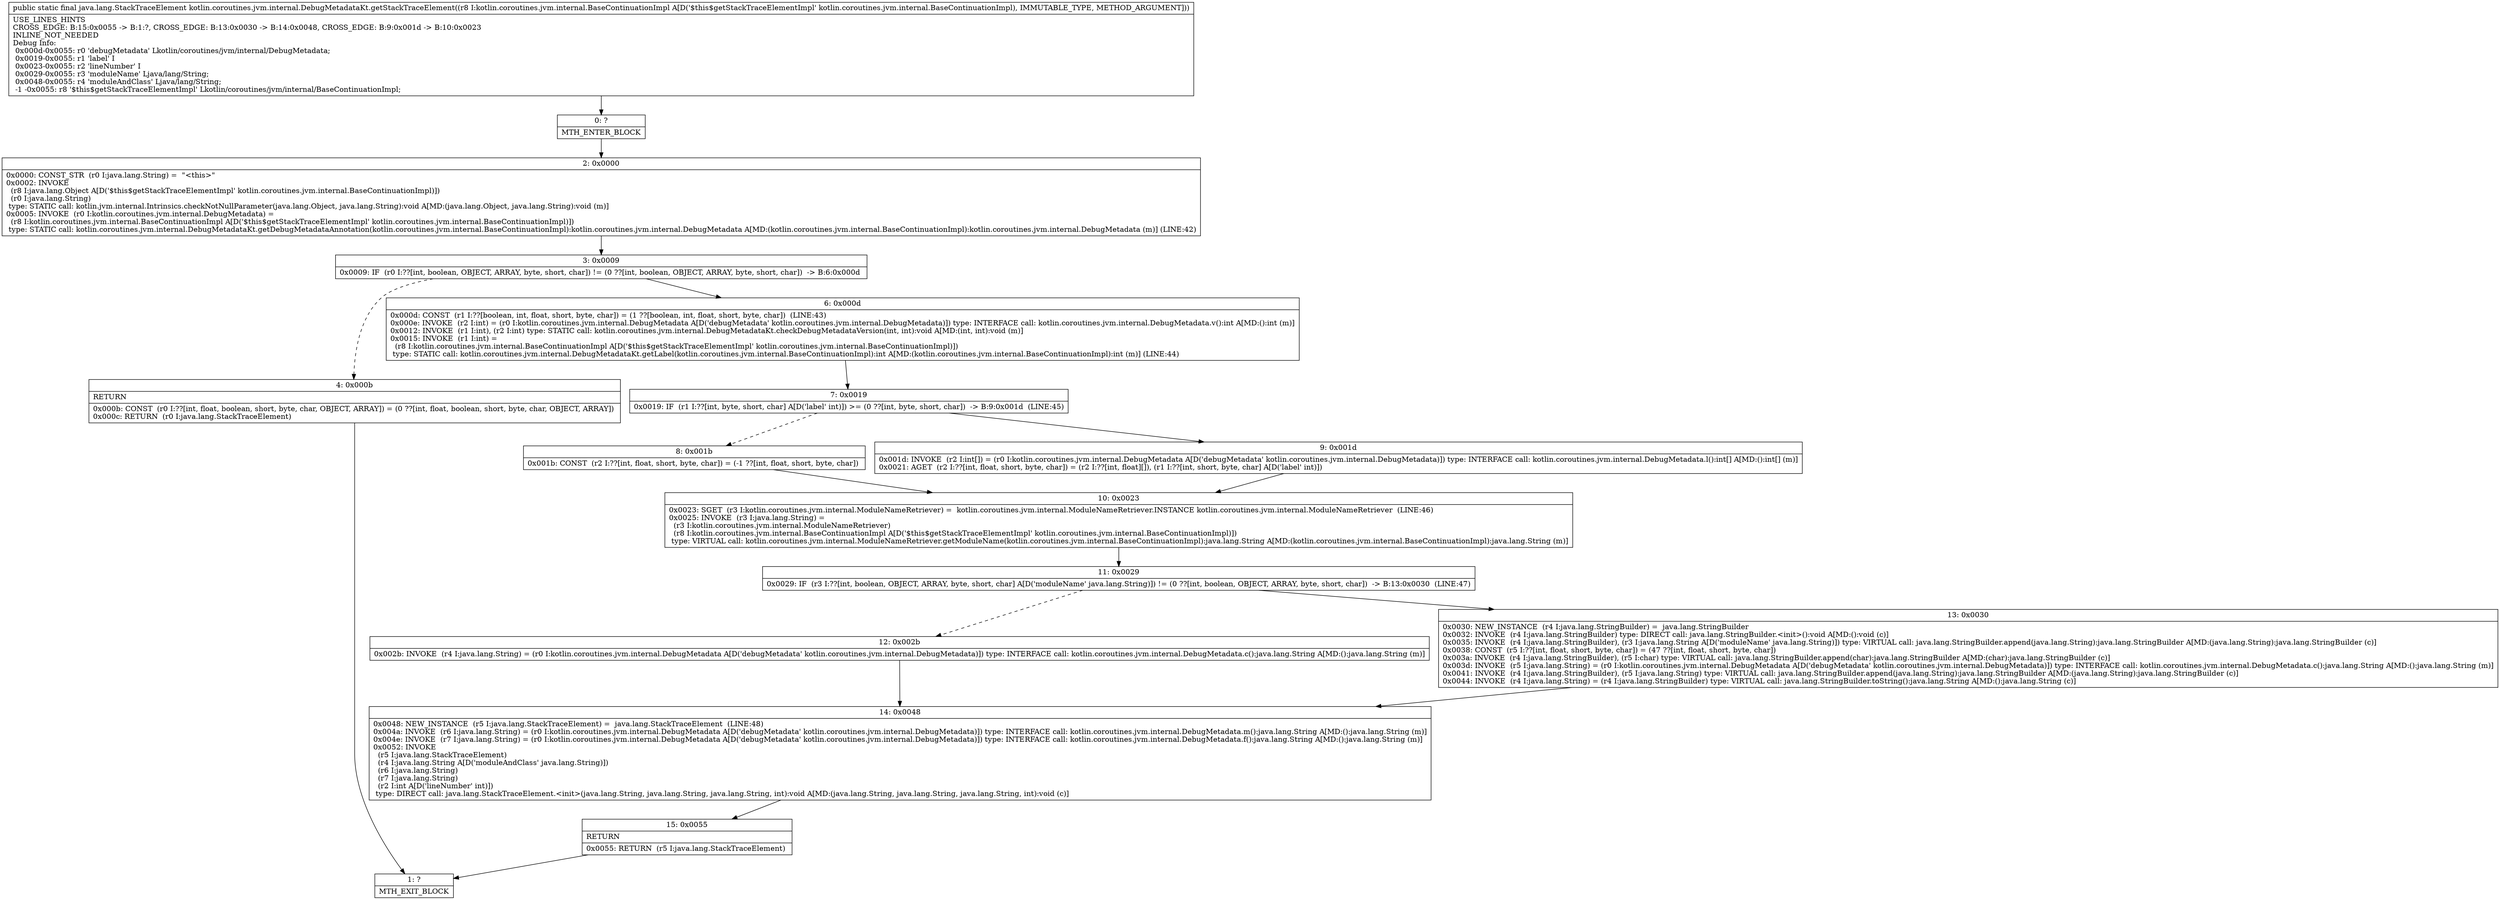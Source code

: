 digraph "CFG forkotlin.coroutines.jvm.internal.DebugMetadataKt.getStackTraceElement(Lkotlin\/coroutines\/jvm\/internal\/BaseContinuationImpl;)Ljava\/lang\/StackTraceElement;" {
Node_0 [shape=record,label="{0\:\ ?|MTH_ENTER_BLOCK\l}"];
Node_2 [shape=record,label="{2\:\ 0x0000|0x0000: CONST_STR  (r0 I:java.lang.String) =  \"\<this\>\" \l0x0002: INVOKE  \l  (r8 I:java.lang.Object A[D('$this$getStackTraceElementImpl' kotlin.coroutines.jvm.internal.BaseContinuationImpl)])\l  (r0 I:java.lang.String)\l type: STATIC call: kotlin.jvm.internal.Intrinsics.checkNotNullParameter(java.lang.Object, java.lang.String):void A[MD:(java.lang.Object, java.lang.String):void (m)]\l0x0005: INVOKE  (r0 I:kotlin.coroutines.jvm.internal.DebugMetadata) = \l  (r8 I:kotlin.coroutines.jvm.internal.BaseContinuationImpl A[D('$this$getStackTraceElementImpl' kotlin.coroutines.jvm.internal.BaseContinuationImpl)])\l type: STATIC call: kotlin.coroutines.jvm.internal.DebugMetadataKt.getDebugMetadataAnnotation(kotlin.coroutines.jvm.internal.BaseContinuationImpl):kotlin.coroutines.jvm.internal.DebugMetadata A[MD:(kotlin.coroutines.jvm.internal.BaseContinuationImpl):kotlin.coroutines.jvm.internal.DebugMetadata (m)] (LINE:42)\l}"];
Node_3 [shape=record,label="{3\:\ 0x0009|0x0009: IF  (r0 I:??[int, boolean, OBJECT, ARRAY, byte, short, char]) != (0 ??[int, boolean, OBJECT, ARRAY, byte, short, char])  \-\> B:6:0x000d \l}"];
Node_4 [shape=record,label="{4\:\ 0x000b|RETURN\l|0x000b: CONST  (r0 I:??[int, float, boolean, short, byte, char, OBJECT, ARRAY]) = (0 ??[int, float, boolean, short, byte, char, OBJECT, ARRAY]) \l0x000c: RETURN  (r0 I:java.lang.StackTraceElement) \l}"];
Node_1 [shape=record,label="{1\:\ ?|MTH_EXIT_BLOCK\l}"];
Node_6 [shape=record,label="{6\:\ 0x000d|0x000d: CONST  (r1 I:??[boolean, int, float, short, byte, char]) = (1 ??[boolean, int, float, short, byte, char])  (LINE:43)\l0x000e: INVOKE  (r2 I:int) = (r0 I:kotlin.coroutines.jvm.internal.DebugMetadata A[D('debugMetadata' kotlin.coroutines.jvm.internal.DebugMetadata)]) type: INTERFACE call: kotlin.coroutines.jvm.internal.DebugMetadata.v():int A[MD:():int (m)]\l0x0012: INVOKE  (r1 I:int), (r2 I:int) type: STATIC call: kotlin.coroutines.jvm.internal.DebugMetadataKt.checkDebugMetadataVersion(int, int):void A[MD:(int, int):void (m)]\l0x0015: INVOKE  (r1 I:int) = \l  (r8 I:kotlin.coroutines.jvm.internal.BaseContinuationImpl A[D('$this$getStackTraceElementImpl' kotlin.coroutines.jvm.internal.BaseContinuationImpl)])\l type: STATIC call: kotlin.coroutines.jvm.internal.DebugMetadataKt.getLabel(kotlin.coroutines.jvm.internal.BaseContinuationImpl):int A[MD:(kotlin.coroutines.jvm.internal.BaseContinuationImpl):int (m)] (LINE:44)\l}"];
Node_7 [shape=record,label="{7\:\ 0x0019|0x0019: IF  (r1 I:??[int, byte, short, char] A[D('label' int)]) \>= (0 ??[int, byte, short, char])  \-\> B:9:0x001d  (LINE:45)\l}"];
Node_8 [shape=record,label="{8\:\ 0x001b|0x001b: CONST  (r2 I:??[int, float, short, byte, char]) = (\-1 ??[int, float, short, byte, char]) \l}"];
Node_10 [shape=record,label="{10\:\ 0x0023|0x0023: SGET  (r3 I:kotlin.coroutines.jvm.internal.ModuleNameRetriever) =  kotlin.coroutines.jvm.internal.ModuleNameRetriever.INSTANCE kotlin.coroutines.jvm.internal.ModuleNameRetriever  (LINE:46)\l0x0025: INVOKE  (r3 I:java.lang.String) = \l  (r3 I:kotlin.coroutines.jvm.internal.ModuleNameRetriever)\l  (r8 I:kotlin.coroutines.jvm.internal.BaseContinuationImpl A[D('$this$getStackTraceElementImpl' kotlin.coroutines.jvm.internal.BaseContinuationImpl)])\l type: VIRTUAL call: kotlin.coroutines.jvm.internal.ModuleNameRetriever.getModuleName(kotlin.coroutines.jvm.internal.BaseContinuationImpl):java.lang.String A[MD:(kotlin.coroutines.jvm.internal.BaseContinuationImpl):java.lang.String (m)]\l}"];
Node_11 [shape=record,label="{11\:\ 0x0029|0x0029: IF  (r3 I:??[int, boolean, OBJECT, ARRAY, byte, short, char] A[D('moduleName' java.lang.String)]) != (0 ??[int, boolean, OBJECT, ARRAY, byte, short, char])  \-\> B:13:0x0030  (LINE:47)\l}"];
Node_12 [shape=record,label="{12\:\ 0x002b|0x002b: INVOKE  (r4 I:java.lang.String) = (r0 I:kotlin.coroutines.jvm.internal.DebugMetadata A[D('debugMetadata' kotlin.coroutines.jvm.internal.DebugMetadata)]) type: INTERFACE call: kotlin.coroutines.jvm.internal.DebugMetadata.c():java.lang.String A[MD:():java.lang.String (m)]\l}"];
Node_14 [shape=record,label="{14\:\ 0x0048|0x0048: NEW_INSTANCE  (r5 I:java.lang.StackTraceElement) =  java.lang.StackTraceElement  (LINE:48)\l0x004a: INVOKE  (r6 I:java.lang.String) = (r0 I:kotlin.coroutines.jvm.internal.DebugMetadata A[D('debugMetadata' kotlin.coroutines.jvm.internal.DebugMetadata)]) type: INTERFACE call: kotlin.coroutines.jvm.internal.DebugMetadata.m():java.lang.String A[MD:():java.lang.String (m)]\l0x004e: INVOKE  (r7 I:java.lang.String) = (r0 I:kotlin.coroutines.jvm.internal.DebugMetadata A[D('debugMetadata' kotlin.coroutines.jvm.internal.DebugMetadata)]) type: INTERFACE call: kotlin.coroutines.jvm.internal.DebugMetadata.f():java.lang.String A[MD:():java.lang.String (m)]\l0x0052: INVOKE  \l  (r5 I:java.lang.StackTraceElement)\l  (r4 I:java.lang.String A[D('moduleAndClass' java.lang.String)])\l  (r6 I:java.lang.String)\l  (r7 I:java.lang.String)\l  (r2 I:int A[D('lineNumber' int)])\l type: DIRECT call: java.lang.StackTraceElement.\<init\>(java.lang.String, java.lang.String, java.lang.String, int):void A[MD:(java.lang.String, java.lang.String, java.lang.String, int):void (c)]\l}"];
Node_15 [shape=record,label="{15\:\ 0x0055|RETURN\l|0x0055: RETURN  (r5 I:java.lang.StackTraceElement) \l}"];
Node_13 [shape=record,label="{13\:\ 0x0030|0x0030: NEW_INSTANCE  (r4 I:java.lang.StringBuilder) =  java.lang.StringBuilder \l0x0032: INVOKE  (r4 I:java.lang.StringBuilder) type: DIRECT call: java.lang.StringBuilder.\<init\>():void A[MD:():void (c)]\l0x0035: INVOKE  (r4 I:java.lang.StringBuilder), (r3 I:java.lang.String A[D('moduleName' java.lang.String)]) type: VIRTUAL call: java.lang.StringBuilder.append(java.lang.String):java.lang.StringBuilder A[MD:(java.lang.String):java.lang.StringBuilder (c)]\l0x0038: CONST  (r5 I:??[int, float, short, byte, char]) = (47 ??[int, float, short, byte, char]) \l0x003a: INVOKE  (r4 I:java.lang.StringBuilder), (r5 I:char) type: VIRTUAL call: java.lang.StringBuilder.append(char):java.lang.StringBuilder A[MD:(char):java.lang.StringBuilder (c)]\l0x003d: INVOKE  (r5 I:java.lang.String) = (r0 I:kotlin.coroutines.jvm.internal.DebugMetadata A[D('debugMetadata' kotlin.coroutines.jvm.internal.DebugMetadata)]) type: INTERFACE call: kotlin.coroutines.jvm.internal.DebugMetadata.c():java.lang.String A[MD:():java.lang.String (m)]\l0x0041: INVOKE  (r4 I:java.lang.StringBuilder), (r5 I:java.lang.String) type: VIRTUAL call: java.lang.StringBuilder.append(java.lang.String):java.lang.StringBuilder A[MD:(java.lang.String):java.lang.StringBuilder (c)]\l0x0044: INVOKE  (r4 I:java.lang.String) = (r4 I:java.lang.StringBuilder) type: VIRTUAL call: java.lang.StringBuilder.toString():java.lang.String A[MD:():java.lang.String (c)]\l}"];
Node_9 [shape=record,label="{9\:\ 0x001d|0x001d: INVOKE  (r2 I:int[]) = (r0 I:kotlin.coroutines.jvm.internal.DebugMetadata A[D('debugMetadata' kotlin.coroutines.jvm.internal.DebugMetadata)]) type: INTERFACE call: kotlin.coroutines.jvm.internal.DebugMetadata.l():int[] A[MD:():int[] (m)]\l0x0021: AGET  (r2 I:??[int, float, short, byte, char]) = (r2 I:??[int, float][]), (r1 I:??[int, short, byte, char] A[D('label' int)]) \l}"];
MethodNode[shape=record,label="{public static final java.lang.StackTraceElement kotlin.coroutines.jvm.internal.DebugMetadataKt.getStackTraceElement((r8 I:kotlin.coroutines.jvm.internal.BaseContinuationImpl A[D('$this$getStackTraceElementImpl' kotlin.coroutines.jvm.internal.BaseContinuationImpl), IMMUTABLE_TYPE, METHOD_ARGUMENT]))  | USE_LINES_HINTS\lCROSS_EDGE: B:15:0x0055 \-\> B:1:?, CROSS_EDGE: B:13:0x0030 \-\> B:14:0x0048, CROSS_EDGE: B:9:0x001d \-\> B:10:0x0023\lINLINE_NOT_NEEDED\lDebug Info:\l  0x000d\-0x0055: r0 'debugMetadata' Lkotlin\/coroutines\/jvm\/internal\/DebugMetadata;\l  0x0019\-0x0055: r1 'label' I\l  0x0023\-0x0055: r2 'lineNumber' I\l  0x0029\-0x0055: r3 'moduleName' Ljava\/lang\/String;\l  0x0048\-0x0055: r4 'moduleAndClass' Ljava\/lang\/String;\l  \-1 \-0x0055: r8 '$this$getStackTraceElementImpl' Lkotlin\/coroutines\/jvm\/internal\/BaseContinuationImpl;\l}"];
MethodNode -> Node_0;Node_0 -> Node_2;
Node_2 -> Node_3;
Node_3 -> Node_4[style=dashed];
Node_3 -> Node_6;
Node_4 -> Node_1;
Node_6 -> Node_7;
Node_7 -> Node_8[style=dashed];
Node_7 -> Node_9;
Node_8 -> Node_10;
Node_10 -> Node_11;
Node_11 -> Node_12[style=dashed];
Node_11 -> Node_13;
Node_12 -> Node_14;
Node_14 -> Node_15;
Node_15 -> Node_1;
Node_13 -> Node_14;
Node_9 -> Node_10;
}

